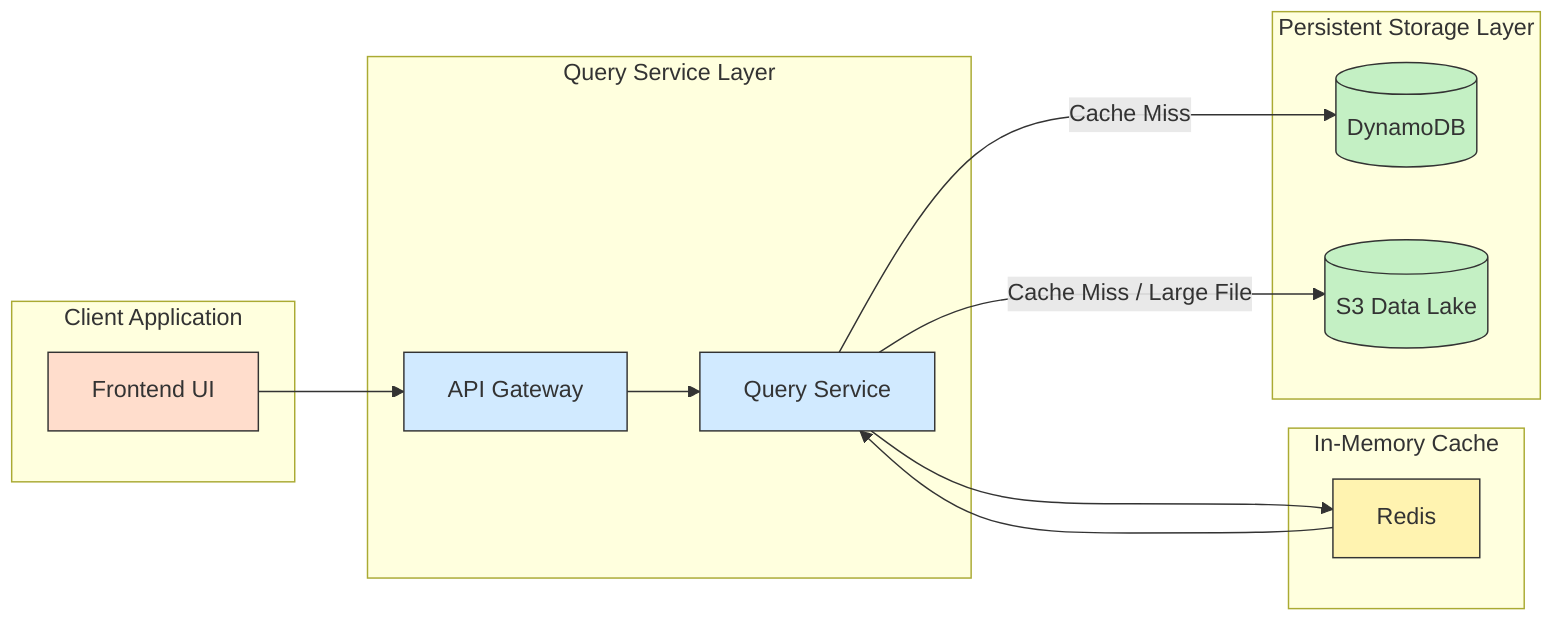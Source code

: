 flowchart LR
    subgraph Client[Client Application]
        UI[Frontend UI]
    end

    subgraph QueryService[Query Service Layer]
        API[API Gateway]
        QS[Query Service]
    end

    subgraph Cache[In-Memory Cache]
        CACHE[Redis]
    end

    subgraph Databases[Persistent Storage Layer]
        DB1[(DynamoDB)]
        S3[(S3 Data Lake)]
    end

    UI --> API
    API --> QS
    QS --> CACHE
    CACHE --> QS

    QS -->|Cache Miss| DB1
    QS -->|Cache Miss / Large File| S3

    classDef client fill:#ffddcc,stroke:#333,stroke-width:1px;
    classDef service fill:#d1eaff,stroke:#333,stroke-width:1px;
    classDef cache fill:#fff3b0,stroke:#333,stroke-width:1px;
    classDef db fill:#c4f0c4,stroke:#333,stroke-width:1px;

    class UI client;
    class API,QS service;
    class CACHE cache;
    class DB1,S3 db;
